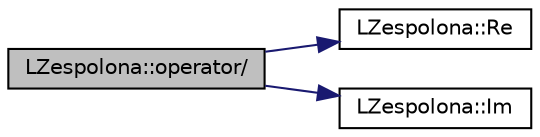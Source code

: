 digraph "LZespolona::operator/"
{
  edge [fontname="Helvetica",fontsize="10",labelfontname="Helvetica",labelfontsize="10"];
  node [fontname="Helvetica",fontsize="10",shape=record];
  rankdir="LR";
  Node1 [label="LZespolona::operator/",height=0.2,width=0.4,color="black", fillcolor="grey75", style="filled" fontcolor="black"];
  Node1 -> Node2 [color="midnightblue",fontsize="10",style="solid",fontname="Helvetica"];
  Node2 [label="LZespolona::Re",height=0.2,width=0.4,color="black", fillcolor="white", style="filled",URL="$class_l_zespolona.html#a06ce2b4a22c1ca3f8d97e41b602f078e",tooltip="Możemy pobrać dane o części rzeczywistej. "];
  Node1 -> Node3 [color="midnightblue",fontsize="10",style="solid",fontname="Helvetica"];
  Node3 [label="LZespolona::Im",height=0.2,width=0.4,color="black", fillcolor="white", style="filled",URL="$class_l_zespolona.html#ad4057ab72b1471f38df277781baa0752",tooltip="Możemy pobrać dane z części urojonej. "];
}
